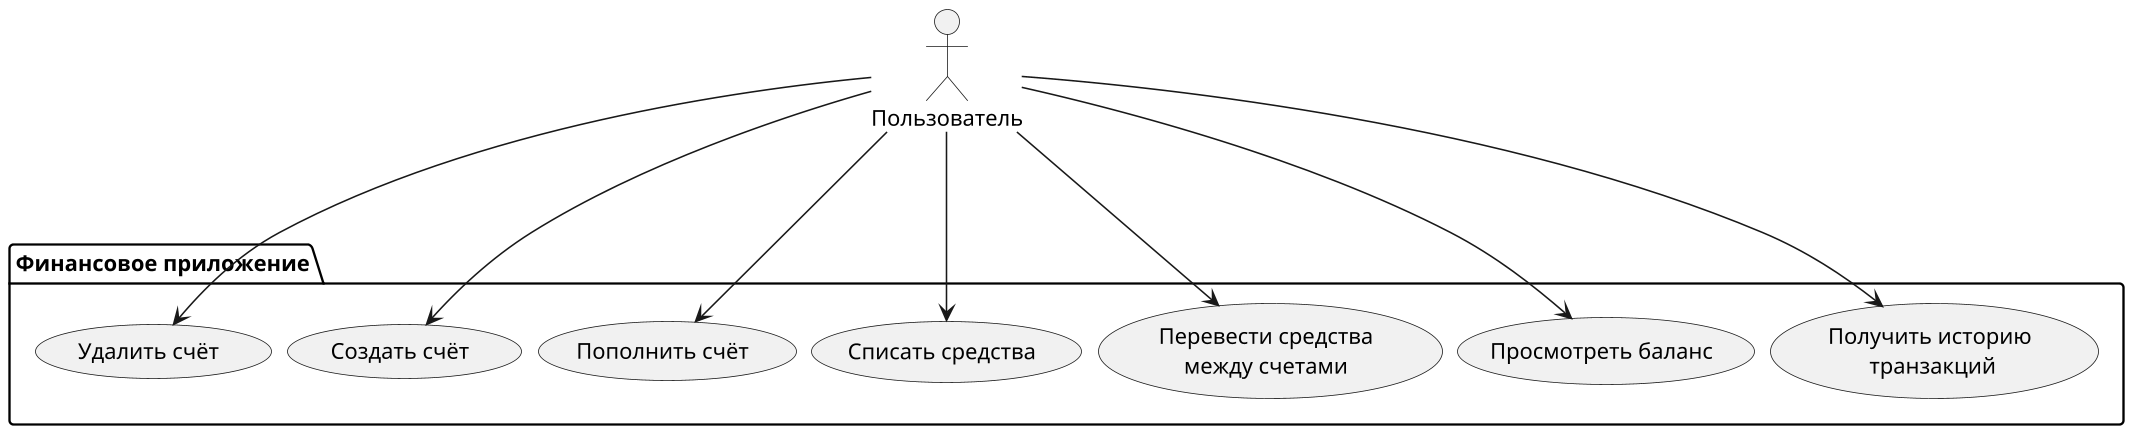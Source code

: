 @startuml UseCase

skinparam dpi 150
skinparam nodesep 10
skinparam ranksep 110

actor Пользователь as User

package "Финансовое приложение" {
  usecase "Получить историю\n транзакций" as GetHistory
  usecase "Просмотреть баланс" as GetBalance
  usecase "Перевести средства\nмежду счетами" as Transfer
  usecase "Списать средства" as Withdraw
  usecase "Пополнить счёт" as Deposit
  usecase "Создать счёт" as CreateAccount
  usecase "Удалить счёт" as DeleteAccount
}

User --> CreateAccount
User --> DeleteAccount
User --> Deposit
User --> Withdraw
User --> Transfer
User --> GetBalance
User --> GetHistory

@enduml
